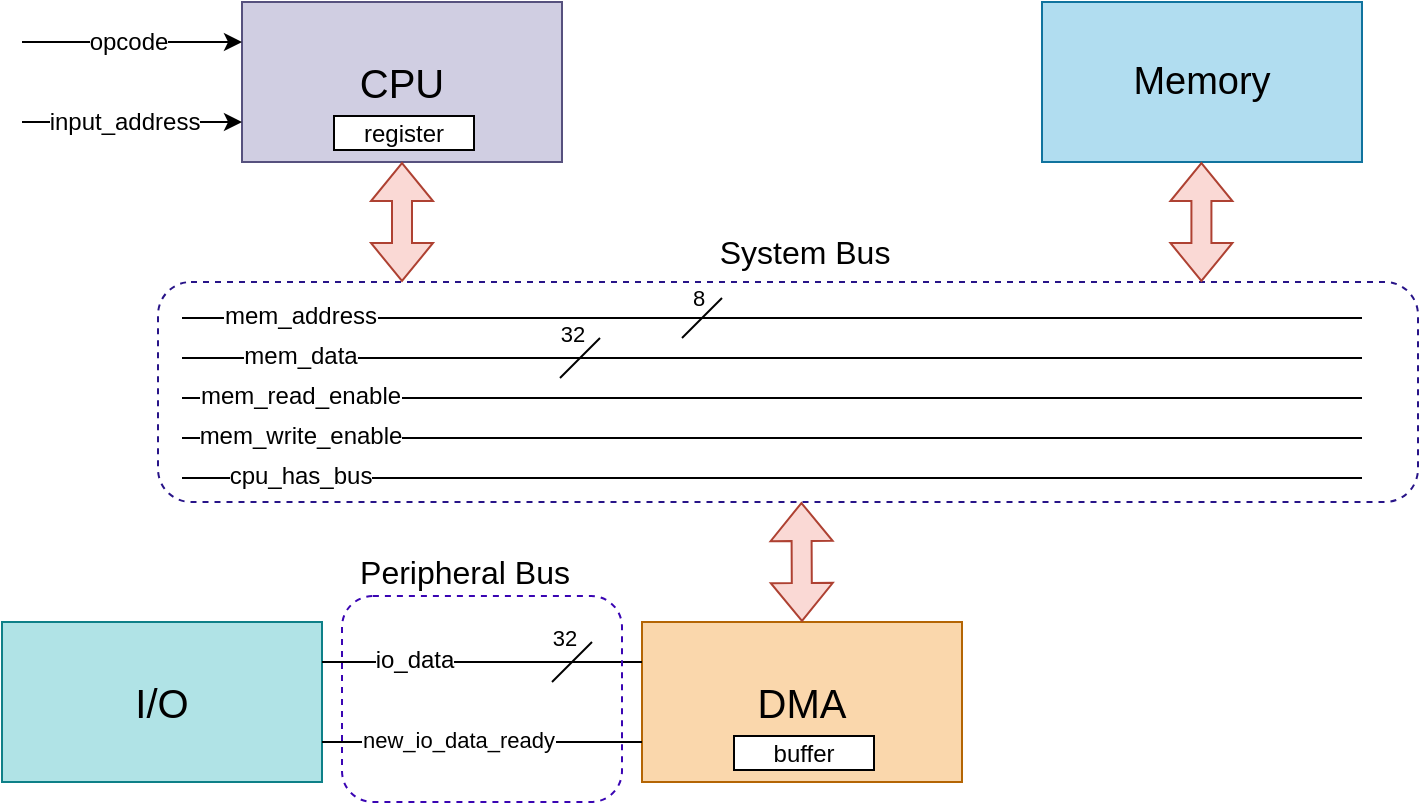 <mxfile version="25.0.3">
  <diagram name="Page-1" id="9_CO0pYVHCLF97_9A8Wd">
    <mxGraphModel dx="979" dy="510" grid="1" gridSize="10" guides="1" tooltips="1" connect="1" arrows="1" fold="1" page="1" pageScale="1" pageWidth="1169" pageHeight="827" math="0" shadow="0">
      <root>
        <mxCell id="0" />
        <mxCell id="1" parent="0" />
        <mxCell id="o70DtKFyrQVPvLh4oibA-40" value="" style="rounded=1;whiteSpace=wrap;html=1;fillColor=none;dashed=1;strokeColor=#281488;" vertex="1" parent="1">
          <mxGeometry x="78" y="140" width="630" height="110" as="geometry" />
        </mxCell>
        <mxCell id="o70DtKFyrQVPvLh4oibA-1" value="CPU" style="rounded=0;whiteSpace=wrap;html=1;fontSize=20;fillColor=#d0cee2;strokeColor=#56517e;" vertex="1" parent="1">
          <mxGeometry x="120" width="160" height="80" as="geometry" />
        </mxCell>
        <mxCell id="o70DtKFyrQVPvLh4oibA-2" value="DMA" style="rounded=0;whiteSpace=wrap;html=1;fontSize=20;fillColor=#fad7ac;strokeColor=#b46504;" vertex="1" parent="1">
          <mxGeometry x="320" y="310" width="160" height="80" as="geometry" />
        </mxCell>
        <mxCell id="o70DtKFyrQVPvLh4oibA-3" value="Memory" style="rounded=0;whiteSpace=wrap;html=1;fontSize=19;fillColor=#b1ddf0;strokeColor=#10739e;" vertex="1" parent="1">
          <mxGeometry x="520" width="160" height="80" as="geometry" />
        </mxCell>
        <mxCell id="o70DtKFyrQVPvLh4oibA-4" value="I/O" style="rounded=0;whiteSpace=wrap;html=1;fontSize=20;fillColor=#b0e3e6;strokeColor=#0e8088;" vertex="1" parent="1">
          <mxGeometry y="310" width="160" height="80" as="geometry" />
        </mxCell>
        <mxCell id="o70DtKFyrQVPvLh4oibA-9" value="" style="endArrow=none;html=1;rounded=0;fontSize=17;" edge="1" parent="1">
          <mxGeometry width="50" height="50" relative="1" as="geometry">
            <mxPoint x="90" y="198" as="sourcePoint" />
            <mxPoint x="680" y="198" as="targetPoint" />
          </mxGeometry>
        </mxCell>
        <mxCell id="o70DtKFyrQVPvLh4oibA-10" value="mem_read_enable" style="edgeLabel;html=1;align=center;verticalAlign=middle;resizable=0;points=[];fontSize=12;" vertex="1" connectable="0" parent="o70DtKFyrQVPvLh4oibA-9">
          <mxGeometry x="-0.8" y="1" relative="1" as="geometry">
            <mxPoint as="offset" />
          </mxGeometry>
        </mxCell>
        <mxCell id="o70DtKFyrQVPvLh4oibA-11" value="" style="endArrow=none;html=1;rounded=0;fontSize=17;" edge="1" parent="1">
          <mxGeometry width="50" height="50" relative="1" as="geometry">
            <mxPoint x="90" y="218" as="sourcePoint" />
            <mxPoint x="680" y="218" as="targetPoint" />
          </mxGeometry>
        </mxCell>
        <mxCell id="o70DtKFyrQVPvLh4oibA-12" value="mem_write_enable" style="edgeLabel;html=1;align=center;verticalAlign=middle;resizable=0;points=[];fontSize=12;" vertex="1" connectable="0" parent="o70DtKFyrQVPvLh4oibA-11">
          <mxGeometry x="-0.8" y="1" relative="1" as="geometry">
            <mxPoint as="offset" />
          </mxGeometry>
        </mxCell>
        <mxCell id="o70DtKFyrQVPvLh4oibA-13" value="" style="endArrow=none;html=1;rounded=0;fontSize=17;" edge="1" parent="1">
          <mxGeometry width="50" height="50" relative="1" as="geometry">
            <mxPoint x="90" y="238" as="sourcePoint" />
            <mxPoint x="680" y="238" as="targetPoint" />
          </mxGeometry>
        </mxCell>
        <mxCell id="o70DtKFyrQVPvLh4oibA-14" value="cpu_has_bus" style="edgeLabel;html=1;align=center;verticalAlign=middle;resizable=0;points=[];fontSize=12;" vertex="1" connectable="0" parent="o70DtKFyrQVPvLh4oibA-13">
          <mxGeometry x="-0.8" y="1" relative="1" as="geometry">
            <mxPoint as="offset" />
          </mxGeometry>
        </mxCell>
        <mxCell id="o70DtKFyrQVPvLh4oibA-15" value="" style="endArrow=none;html=1;rounded=0;fontSize=17;" edge="1" parent="1">
          <mxGeometry width="50" height="50" relative="1" as="geometry">
            <mxPoint x="90" y="178" as="sourcePoint" />
            <mxPoint x="680" y="178" as="targetPoint" />
          </mxGeometry>
        </mxCell>
        <mxCell id="o70DtKFyrQVPvLh4oibA-16" value="mem_data" style="edgeLabel;html=1;align=center;verticalAlign=middle;resizable=0;points=[];fontSize=12;" vertex="1" connectable="0" parent="o70DtKFyrQVPvLh4oibA-15">
          <mxGeometry x="-0.8" y="1" relative="1" as="geometry">
            <mxPoint as="offset" />
          </mxGeometry>
        </mxCell>
        <mxCell id="o70DtKFyrQVPvLh4oibA-17" value="" style="endArrow=none;html=1;rounded=0;fontSize=17;" edge="1" parent="1">
          <mxGeometry width="50" height="50" relative="1" as="geometry">
            <mxPoint x="90" y="158" as="sourcePoint" />
            <mxPoint x="680" y="158" as="targetPoint" />
          </mxGeometry>
        </mxCell>
        <mxCell id="o70DtKFyrQVPvLh4oibA-18" value="mem_address" style="edgeLabel;html=1;align=center;verticalAlign=middle;resizable=0;points=[];fontSize=12;" vertex="1" connectable="0" parent="o70DtKFyrQVPvLh4oibA-17">
          <mxGeometry x="-0.8" y="1" relative="1" as="geometry">
            <mxPoint as="offset" />
          </mxGeometry>
        </mxCell>
        <mxCell id="o70DtKFyrQVPvLh4oibA-19" value="" style="endArrow=none;html=1;rounded=0;" edge="1" parent="1">
          <mxGeometry width="50" height="50" relative="1" as="geometry">
            <mxPoint x="340" y="168" as="sourcePoint" />
            <mxPoint x="360" y="148" as="targetPoint" />
          </mxGeometry>
        </mxCell>
        <mxCell id="o70DtKFyrQVPvLh4oibA-20" value="8" style="edgeLabel;html=1;align=center;verticalAlign=middle;resizable=0;points=[];" vertex="1" connectable="0" parent="o70DtKFyrQVPvLh4oibA-19">
          <mxGeometry x="0.36" y="2" relative="1" as="geometry">
            <mxPoint x="-4" y="-5" as="offset" />
          </mxGeometry>
        </mxCell>
        <mxCell id="o70DtKFyrQVPvLh4oibA-21" value="" style="endArrow=none;html=1;rounded=0;" edge="1" parent="1">
          <mxGeometry width="50" height="50" relative="1" as="geometry">
            <mxPoint x="279" y="188" as="sourcePoint" />
            <mxPoint x="299" y="168" as="targetPoint" />
          </mxGeometry>
        </mxCell>
        <mxCell id="o70DtKFyrQVPvLh4oibA-22" value="32" style="edgeLabel;html=1;align=center;verticalAlign=middle;resizable=0;points=[];" vertex="1" connectable="0" parent="o70DtKFyrQVPvLh4oibA-21">
          <mxGeometry x="0.36" y="2" relative="1" as="geometry">
            <mxPoint x="-6" y="-7" as="offset" />
          </mxGeometry>
        </mxCell>
        <mxCell id="o70DtKFyrQVPvLh4oibA-25" value="" style="endArrow=none;html=1;rounded=0;entryX=0;entryY=0.25;entryDx=0;entryDy=0;exitX=1;exitY=0.25;exitDx=0;exitDy=0;" edge="1" parent="1" source="o70DtKFyrQVPvLh4oibA-4" target="o70DtKFyrQVPvLh4oibA-2">
          <mxGeometry width="50" height="50" relative="1" as="geometry">
            <mxPoint x="340" y="480" as="sourcePoint" />
            <mxPoint x="390" y="430" as="targetPoint" />
          </mxGeometry>
        </mxCell>
        <mxCell id="o70DtKFyrQVPvLh4oibA-29" value="io_data" style="edgeLabel;html=1;align=center;verticalAlign=middle;resizable=0;points=[];fontSize=12;" vertex="1" connectable="0" parent="o70DtKFyrQVPvLh4oibA-25">
          <mxGeometry x="-0.509" y="1" relative="1" as="geometry">
            <mxPoint x="6" as="offset" />
          </mxGeometry>
        </mxCell>
        <mxCell id="o70DtKFyrQVPvLh4oibA-26" value="" style="endArrow=none;html=1;rounded=0;entryX=0;entryY=0.75;entryDx=0;entryDy=0;exitX=1;exitY=0.75;exitDx=0;exitDy=0;" edge="1" parent="1" source="o70DtKFyrQVPvLh4oibA-4" target="o70DtKFyrQVPvLh4oibA-2">
          <mxGeometry width="50" height="50" relative="1" as="geometry">
            <mxPoint x="340" y="480" as="sourcePoint" />
            <mxPoint x="390" y="430" as="targetPoint" />
          </mxGeometry>
        </mxCell>
        <mxCell id="o70DtKFyrQVPvLh4oibA-30" value="new_io_data_ready" style="edgeLabel;html=1;align=center;verticalAlign=middle;resizable=0;points=[];" vertex="1" connectable="0" parent="o70DtKFyrQVPvLh4oibA-26">
          <mxGeometry x="-0.395" relative="1" as="geometry">
            <mxPoint x="19" y="-1" as="offset" />
          </mxGeometry>
        </mxCell>
        <mxCell id="o70DtKFyrQVPvLh4oibA-27" value="" style="endArrow=none;html=1;rounded=0;" edge="1" parent="1">
          <mxGeometry width="50" height="50" relative="1" as="geometry">
            <mxPoint x="275" y="340" as="sourcePoint" />
            <mxPoint x="295" y="320" as="targetPoint" />
          </mxGeometry>
        </mxCell>
        <mxCell id="o70DtKFyrQVPvLh4oibA-28" value="32" style="edgeLabel;html=1;align=center;verticalAlign=middle;resizable=0;points=[];" vertex="1" connectable="0" parent="o70DtKFyrQVPvLh4oibA-27">
          <mxGeometry x="0.36" y="2" relative="1" as="geometry">
            <mxPoint x="-6" y="-7" as="offset" />
          </mxGeometry>
        </mxCell>
        <mxCell id="o70DtKFyrQVPvLh4oibA-31" value="" style="shape=flexArrow;endArrow=classic;startArrow=classic;html=1;rounded=0;entryX=0.5;entryY=1;entryDx=0;entryDy=0;fillColor=#fad9d5;strokeColor=#ae4132;" edge="1" parent="1" target="o70DtKFyrQVPvLh4oibA-1">
          <mxGeometry width="100" height="100" relative="1" as="geometry">
            <mxPoint x="200" y="140" as="sourcePoint" />
            <mxPoint x="380" y="90" as="targetPoint" />
          </mxGeometry>
        </mxCell>
        <mxCell id="o70DtKFyrQVPvLh4oibA-34" value="" style="shape=flexArrow;endArrow=classic;startArrow=classic;html=1;rounded=0;entryX=0.75;entryY=1;entryDx=0;entryDy=0;exitX=0.5;exitY=0;exitDx=0;exitDy=0;fillColor=#fad9d5;strokeColor=#ae4132;" edge="1" parent="1" source="o70DtKFyrQVPvLh4oibA-2">
          <mxGeometry width="100" height="100" relative="1" as="geometry">
            <mxPoint x="399.71" y="310" as="sourcePoint" />
            <mxPoint x="399.71" y="250" as="targetPoint" />
          </mxGeometry>
        </mxCell>
        <mxCell id="o70DtKFyrQVPvLh4oibA-35" value="" style="shape=flexArrow;endArrow=classic;startArrow=classic;html=1;rounded=0;entryX=0.75;entryY=1;entryDx=0;entryDy=0;fillColor=#fad9d5;strokeColor=#ae4132;" edge="1" parent="1">
          <mxGeometry width="100" height="100" relative="1" as="geometry">
            <mxPoint x="599.71" y="140" as="sourcePoint" />
            <mxPoint x="599.71" y="80" as="targetPoint" />
          </mxGeometry>
        </mxCell>
        <mxCell id="o70DtKFyrQVPvLh4oibA-41" value="System Bus" style="text;html=1;align=center;verticalAlign=middle;resizable=0;points=[];autosize=1;strokeColor=none;fillColor=none;fontSize=16;" vertex="1" parent="1">
          <mxGeometry x="346" y="110" width="110" height="30" as="geometry" />
        </mxCell>
        <mxCell id="o70DtKFyrQVPvLh4oibA-42" value="" style="rounded=1;whiteSpace=wrap;html=1;fillColor=none;dashed=1;strokeColor=#3A05B3;" vertex="1" parent="1">
          <mxGeometry x="170" y="297" width="140" height="103" as="geometry" />
        </mxCell>
        <mxCell id="o70DtKFyrQVPvLh4oibA-43" value="Peripheral Bus" style="text;html=1;align=center;verticalAlign=middle;resizable=0;points=[];autosize=1;strokeColor=none;fillColor=none;fontSize=16;" vertex="1" parent="1">
          <mxGeometry x="166" y="270" width="130" height="30" as="geometry" />
        </mxCell>
        <mxCell id="o70DtKFyrQVPvLh4oibA-44" value="buffer" style="rounded=0;whiteSpace=wrap;html=1;" vertex="1" parent="1">
          <mxGeometry x="366" y="367" width="70" height="17" as="geometry" />
        </mxCell>
        <mxCell id="o70DtKFyrQVPvLh4oibA-46" value="register" style="rounded=0;whiteSpace=wrap;html=1;" vertex="1" parent="1">
          <mxGeometry x="166" y="57" width="70" height="17" as="geometry" />
        </mxCell>
        <mxCell id="o70DtKFyrQVPvLh4oibA-48" value="" style="endArrow=classic;html=1;rounded=0;entryX=0;entryY=0.25;entryDx=0;entryDy=0;" edge="1" parent="1" target="o70DtKFyrQVPvLh4oibA-1">
          <mxGeometry width="50" height="50" relative="1" as="geometry">
            <mxPoint x="10" y="20" as="sourcePoint" />
            <mxPoint x="420" y="140" as="targetPoint" />
          </mxGeometry>
        </mxCell>
        <mxCell id="o70DtKFyrQVPvLh4oibA-52" value="opcode" style="edgeLabel;html=1;align=center;verticalAlign=middle;resizable=0;points=[];fontSize=12;" vertex="1" connectable="0" parent="o70DtKFyrQVPvLh4oibA-48">
          <mxGeometry x="-0.699" y="-1" relative="1" as="geometry">
            <mxPoint x="36" y="-1" as="offset" />
          </mxGeometry>
        </mxCell>
        <mxCell id="o70DtKFyrQVPvLh4oibA-50" value="" style="endArrow=classic;html=1;rounded=0;entryX=0;entryY=0.75;entryDx=0;entryDy=0;" edge="1" parent="1" target="o70DtKFyrQVPvLh4oibA-1">
          <mxGeometry width="50" height="50" relative="1" as="geometry">
            <mxPoint x="10" y="60" as="sourcePoint" />
            <mxPoint x="130" y="30" as="targetPoint" />
          </mxGeometry>
        </mxCell>
        <mxCell id="o70DtKFyrQVPvLh4oibA-53" value="input_address" style="edgeLabel;html=1;align=center;verticalAlign=middle;resizable=0;points=[];fontSize=12;" vertex="1" connectable="0" parent="o70DtKFyrQVPvLh4oibA-50">
          <mxGeometry x="-0.078" y="-1" relative="1" as="geometry">
            <mxPoint y="-1" as="offset" />
          </mxGeometry>
        </mxCell>
      </root>
    </mxGraphModel>
  </diagram>
</mxfile>
